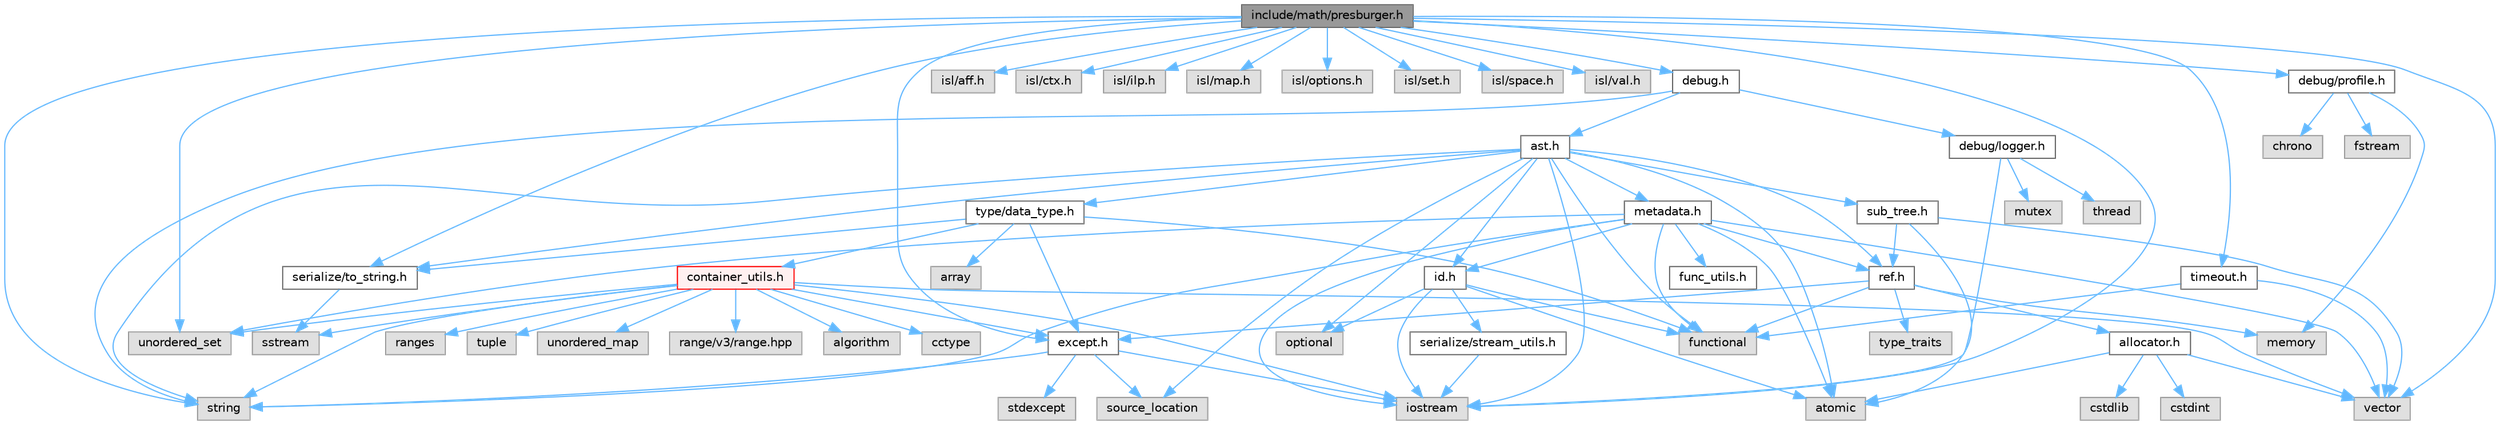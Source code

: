 digraph "include/math/presburger.h"
{
 // LATEX_PDF_SIZE
  bgcolor="transparent";
  edge [fontname=Helvetica,fontsize=10,labelfontname=Helvetica,labelfontsize=10];
  node [fontname=Helvetica,fontsize=10,shape=box,height=0.2,width=0.4];
  Node1 [label="include/math/presburger.h",height=0.2,width=0.4,color="gray40", fillcolor="grey60", style="filled", fontcolor="black",tooltip=" "];
  Node1 -> Node2 [color="steelblue1",style="solid"];
  Node2 [label="iostream",height=0.2,width=0.4,color="grey60", fillcolor="#E0E0E0", style="filled",tooltip=" "];
  Node1 -> Node3 [color="steelblue1",style="solid"];
  Node3 [label="string",height=0.2,width=0.4,color="grey60", fillcolor="#E0E0E0", style="filled",tooltip=" "];
  Node1 -> Node4 [color="steelblue1",style="solid"];
  Node4 [label="unordered_set",height=0.2,width=0.4,color="grey60", fillcolor="#E0E0E0", style="filled",tooltip=" "];
  Node1 -> Node5 [color="steelblue1",style="solid"];
  Node5 [label="vector",height=0.2,width=0.4,color="grey60", fillcolor="#E0E0E0", style="filled",tooltip=" "];
  Node1 -> Node6 [color="steelblue1",style="solid"];
  Node6 [label="isl/aff.h",height=0.2,width=0.4,color="grey60", fillcolor="#E0E0E0", style="filled",tooltip=" "];
  Node1 -> Node7 [color="steelblue1",style="solid"];
  Node7 [label="isl/ctx.h",height=0.2,width=0.4,color="grey60", fillcolor="#E0E0E0", style="filled",tooltip=" "];
  Node1 -> Node8 [color="steelblue1",style="solid"];
  Node8 [label="isl/ilp.h",height=0.2,width=0.4,color="grey60", fillcolor="#E0E0E0", style="filled",tooltip=" "];
  Node1 -> Node9 [color="steelblue1",style="solid"];
  Node9 [label="isl/map.h",height=0.2,width=0.4,color="grey60", fillcolor="#E0E0E0", style="filled",tooltip=" "];
  Node1 -> Node10 [color="steelblue1",style="solid"];
  Node10 [label="isl/options.h",height=0.2,width=0.4,color="grey60", fillcolor="#E0E0E0", style="filled",tooltip=" "];
  Node1 -> Node11 [color="steelblue1",style="solid"];
  Node11 [label="isl/set.h",height=0.2,width=0.4,color="grey60", fillcolor="#E0E0E0", style="filled",tooltip=" "];
  Node1 -> Node12 [color="steelblue1",style="solid"];
  Node12 [label="isl/space.h",height=0.2,width=0.4,color="grey60", fillcolor="#E0E0E0", style="filled",tooltip=" "];
  Node1 -> Node13 [color="steelblue1",style="solid"];
  Node13 [label="isl/val.h",height=0.2,width=0.4,color="grey60", fillcolor="#E0E0E0", style="filled",tooltip=" "];
  Node1 -> Node14 [color="steelblue1",style="solid"];
  Node14 [label="debug.h",height=0.2,width=0.4,color="grey40", fillcolor="white", style="filled",URL="$debug_8h.html",tooltip=" "];
  Node14 -> Node3 [color="steelblue1",style="solid"];
  Node14 -> Node15 [color="steelblue1",style="solid"];
  Node15 [label="ast.h",height=0.2,width=0.4,color="grey40", fillcolor="white", style="filled",URL="$ast_8h.html",tooltip=" "];
  Node15 -> Node16 [color="steelblue1",style="solid"];
  Node16 [label="atomic",height=0.2,width=0.4,color="grey60", fillcolor="#E0E0E0", style="filled",tooltip=" "];
  Node15 -> Node17 [color="steelblue1",style="solid"];
  Node17 [label="functional",height=0.2,width=0.4,color="grey60", fillcolor="#E0E0E0", style="filled",tooltip=" "];
  Node15 -> Node2 [color="steelblue1",style="solid"];
  Node15 -> Node18 [color="steelblue1",style="solid"];
  Node18 [label="optional",height=0.2,width=0.4,color="grey60", fillcolor="#E0E0E0", style="filled",tooltip=" "];
  Node15 -> Node19 [color="steelblue1",style="solid"];
  Node19 [label="source_location",height=0.2,width=0.4,color="grey60", fillcolor="#E0E0E0", style="filled",tooltip=" "];
  Node15 -> Node3 [color="steelblue1",style="solid"];
  Node15 -> Node20 [color="steelblue1",style="solid"];
  Node20 [label="id.h",height=0.2,width=0.4,color="grey40", fillcolor="white", style="filled",URL="$id_8h.html",tooltip=" "];
  Node20 -> Node16 [color="steelblue1",style="solid"];
  Node20 -> Node17 [color="steelblue1",style="solid"];
  Node20 -> Node2 [color="steelblue1",style="solid"];
  Node20 -> Node18 [color="steelblue1",style="solid"];
  Node20 -> Node21 [color="steelblue1",style="solid"];
  Node21 [label="serialize/stream_utils.h",height=0.2,width=0.4,color="grey40", fillcolor="white", style="filled",URL="$stream__utils_8h.html",tooltip=" "];
  Node21 -> Node2 [color="steelblue1",style="solid"];
  Node15 -> Node22 [color="steelblue1",style="solid"];
  Node22 [label="metadata.h",height=0.2,width=0.4,color="grey40", fillcolor="white", style="filled",URL="$metadata_8h.html",tooltip=" "];
  Node22 -> Node16 [color="steelblue1",style="solid"];
  Node22 -> Node17 [color="steelblue1",style="solid"];
  Node22 -> Node2 [color="steelblue1",style="solid"];
  Node22 -> Node3 [color="steelblue1",style="solid"];
  Node22 -> Node4 [color="steelblue1",style="solid"];
  Node22 -> Node5 [color="steelblue1",style="solid"];
  Node22 -> Node23 [color="steelblue1",style="solid"];
  Node23 [label="func_utils.h",height=0.2,width=0.4,color="grey40", fillcolor="white", style="filled",URL="$func__utils_8h.html",tooltip=" "];
  Node22 -> Node20 [color="steelblue1",style="solid"];
  Node22 -> Node24 [color="steelblue1",style="solid"];
  Node24 [label="ref.h",height=0.2,width=0.4,color="grey40", fillcolor="white", style="filled",URL="$ref_8h.html",tooltip=" "];
  Node24 -> Node17 [color="steelblue1",style="solid"];
  Node24 -> Node25 [color="steelblue1",style="solid"];
  Node25 [label="memory",height=0.2,width=0.4,color="grey60", fillcolor="#E0E0E0", style="filled",tooltip=" "];
  Node24 -> Node26 [color="steelblue1",style="solid"];
  Node26 [label="type_traits",height=0.2,width=0.4,color="grey60", fillcolor="#E0E0E0", style="filled",tooltip=" "];
  Node24 -> Node27 [color="steelblue1",style="solid"];
  Node27 [label="allocator.h",height=0.2,width=0.4,color="grey40", fillcolor="white", style="filled",URL="$allocator_8h.html",tooltip=" "];
  Node27 -> Node16 [color="steelblue1",style="solid"];
  Node27 -> Node28 [color="steelblue1",style="solid"];
  Node28 [label="cstdint",height=0.2,width=0.4,color="grey60", fillcolor="#E0E0E0", style="filled",tooltip=" "];
  Node27 -> Node29 [color="steelblue1",style="solid"];
  Node29 [label="cstdlib",height=0.2,width=0.4,color="grey60", fillcolor="#E0E0E0", style="filled",tooltip=" "];
  Node27 -> Node5 [color="steelblue1",style="solid"];
  Node24 -> Node30 [color="steelblue1",style="solid"];
  Node30 [label="except.h",height=0.2,width=0.4,color="grey40", fillcolor="white", style="filled",URL="$except_8h.html",tooltip=" "];
  Node30 -> Node2 [color="steelblue1",style="solid"];
  Node30 -> Node19 [color="steelblue1",style="solid"];
  Node30 -> Node31 [color="steelblue1",style="solid"];
  Node31 [label="stdexcept",height=0.2,width=0.4,color="grey60", fillcolor="#E0E0E0", style="filled",tooltip=" "];
  Node30 -> Node3 [color="steelblue1",style="solid"];
  Node15 -> Node24 [color="steelblue1",style="solid"];
  Node15 -> Node32 [color="steelblue1",style="solid"];
  Node32 [label="serialize/to_string.h",height=0.2,width=0.4,color="grey40", fillcolor="white", style="filled",URL="$to__string_8h.html",tooltip=" "];
  Node32 -> Node33 [color="steelblue1",style="solid"];
  Node33 [label="sstream",height=0.2,width=0.4,color="grey60", fillcolor="#E0E0E0", style="filled",tooltip=" "];
  Node15 -> Node34 [color="steelblue1",style="solid"];
  Node34 [label="sub_tree.h",height=0.2,width=0.4,color="grey40", fillcolor="white", style="filled",URL="$sub__tree_8h.html",tooltip=" "];
  Node34 -> Node16 [color="steelblue1",style="solid"];
  Node34 -> Node5 [color="steelblue1",style="solid"];
  Node34 -> Node24 [color="steelblue1",style="solid"];
  Node15 -> Node35 [color="steelblue1",style="solid"];
  Node35 [label="type/data_type.h",height=0.2,width=0.4,color="grey40", fillcolor="white", style="filled",URL="$data__type_8h.html",tooltip=" "];
  Node35 -> Node36 [color="steelblue1",style="solid"];
  Node36 [label="array",height=0.2,width=0.4,color="grey60", fillcolor="#E0E0E0", style="filled",tooltip=" "];
  Node35 -> Node17 [color="steelblue1",style="solid"];
  Node35 -> Node37 [color="steelblue1",style="solid"];
  Node37 [label="container_utils.h",height=0.2,width=0.4,color="red", fillcolor="#FFF0F0", style="filled",URL="$container__utils_8h.html",tooltip=" "];
  Node37 -> Node38 [color="steelblue1",style="solid"];
  Node38 [label="algorithm",height=0.2,width=0.4,color="grey60", fillcolor="#E0E0E0", style="filled",tooltip=" "];
  Node37 -> Node39 [color="steelblue1",style="solid"];
  Node39 [label="cctype",height=0.2,width=0.4,color="grey60", fillcolor="#E0E0E0", style="filled",tooltip=" "];
  Node37 -> Node2 [color="steelblue1",style="solid"];
  Node37 -> Node40 [color="steelblue1",style="solid"];
  Node40 [label="ranges",height=0.2,width=0.4,color="grey60", fillcolor="#E0E0E0", style="filled",tooltip=" "];
  Node37 -> Node33 [color="steelblue1",style="solid"];
  Node37 -> Node3 [color="steelblue1",style="solid"];
  Node37 -> Node41 [color="steelblue1",style="solid"];
  Node41 [label="tuple",height=0.2,width=0.4,color="grey60", fillcolor="#E0E0E0", style="filled",tooltip=" "];
  Node37 -> Node42 [color="steelblue1",style="solid"];
  Node42 [label="unordered_map",height=0.2,width=0.4,color="grey60", fillcolor="#E0E0E0", style="filled",tooltip=" "];
  Node37 -> Node4 [color="steelblue1",style="solid"];
  Node37 -> Node5 [color="steelblue1",style="solid"];
  Node37 -> Node43 [color="steelblue1",style="solid"];
  Node43 [label="range/v3/range.hpp",height=0.2,width=0.4,color="grey60", fillcolor="#E0E0E0", style="filled",tooltip=" "];
  Node37 -> Node30 [color="steelblue1",style="solid"];
  Node35 -> Node30 [color="steelblue1",style="solid"];
  Node35 -> Node32 [color="steelblue1",style="solid"];
  Node14 -> Node45 [color="steelblue1",style="solid"];
  Node45 [label="debug/logger.h",height=0.2,width=0.4,color="grey40", fillcolor="white", style="filled",URL="$logger_8h.html",tooltip=" "];
  Node45 -> Node2 [color="steelblue1",style="solid"];
  Node45 -> Node46 [color="steelblue1",style="solid"];
  Node46 [label="mutex",height=0.2,width=0.4,color="grey60", fillcolor="#E0E0E0", style="filled",tooltip=" "];
  Node45 -> Node47 [color="steelblue1",style="solid"];
  Node47 [label="thread",height=0.2,width=0.4,color="grey60", fillcolor="#E0E0E0", style="filled",tooltip=" "];
  Node1 -> Node48 [color="steelblue1",style="solid"];
  Node48 [label="debug/profile.h",height=0.2,width=0.4,color="grey40", fillcolor="white", style="filled",URL="$profile_8h.html",tooltip=" "];
  Node48 -> Node49 [color="steelblue1",style="solid"];
  Node49 [label="chrono",height=0.2,width=0.4,color="grey60", fillcolor="#E0E0E0", style="filled",tooltip=" "];
  Node48 -> Node50 [color="steelblue1",style="solid"];
  Node50 [label="fstream",height=0.2,width=0.4,color="grey60", fillcolor="#E0E0E0", style="filled",tooltip=" "];
  Node48 -> Node25 [color="steelblue1",style="solid"];
  Node1 -> Node30 [color="steelblue1",style="solid"];
  Node1 -> Node32 [color="steelblue1",style="solid"];
  Node1 -> Node51 [color="steelblue1",style="solid"];
  Node51 [label="timeout.h",height=0.2,width=0.4,color="grey40", fillcolor="white", style="filled",URL="$timeout_8h.html",tooltip=" "];
  Node51 -> Node17 [color="steelblue1",style="solid"];
  Node51 -> Node5 [color="steelblue1",style="solid"];
}
